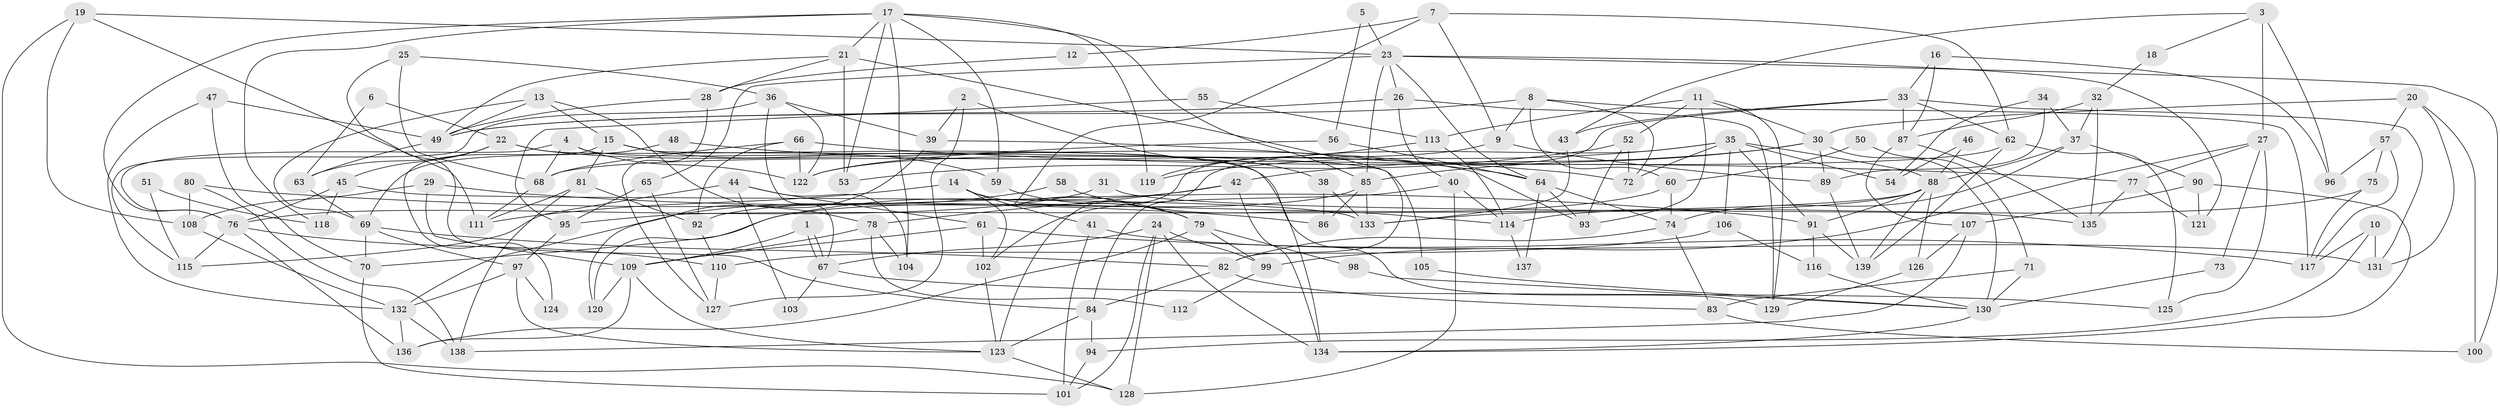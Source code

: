 // coarse degree distribution, {14: 0.03571428571428571, 6: 0.09523809523809523, 4: 0.20238095238095238, 5: 0.15476190476190477, 8: 0.03571428571428571, 10: 0.023809523809523808, 9: 0.023809523809523808, 12: 0.011904761904761904, 2: 0.11904761904761904, 11: 0.011904761904761904, 7: 0.047619047619047616, 3: 0.23809523809523808}
// Generated by graph-tools (version 1.1) at 2025/51/03/04/25 22:51:21]
// undirected, 139 vertices, 278 edges
graph export_dot {
  node [color=gray90,style=filled];
  1;
  2;
  3;
  4;
  5;
  6;
  7;
  8;
  9;
  10;
  11;
  12;
  13;
  14;
  15;
  16;
  17;
  18;
  19;
  20;
  21;
  22;
  23;
  24;
  25;
  26;
  27;
  28;
  29;
  30;
  31;
  32;
  33;
  34;
  35;
  36;
  37;
  38;
  39;
  40;
  41;
  42;
  43;
  44;
  45;
  46;
  47;
  48;
  49;
  50;
  51;
  52;
  53;
  54;
  55;
  56;
  57;
  58;
  59;
  60;
  61;
  62;
  63;
  64;
  65;
  66;
  67;
  68;
  69;
  70;
  71;
  72;
  73;
  74;
  75;
  76;
  77;
  78;
  79;
  80;
  81;
  82;
  83;
  84;
  85;
  86;
  87;
  88;
  89;
  90;
  91;
  92;
  93;
  94;
  95;
  96;
  97;
  98;
  99;
  100;
  101;
  102;
  103;
  104;
  105;
  106;
  107;
  108;
  109;
  110;
  111;
  112;
  113;
  114;
  115;
  116;
  117;
  118;
  119;
  120;
  121;
  122;
  123;
  124;
  125;
  126;
  127;
  128;
  129;
  130;
  131;
  132;
  133;
  134;
  135;
  136;
  137;
  138;
  139;
  1 -- 67;
  1 -- 67;
  1 -- 109;
  2 -- 39;
  2 -- 127;
  2 -- 38;
  3 -- 43;
  3 -- 96;
  3 -- 18;
  3 -- 27;
  4 -- 76;
  4 -- 68;
  4 -- 122;
  4 -- 134;
  5 -- 23;
  5 -- 56;
  6 -- 63;
  6 -- 22;
  7 -- 62;
  7 -- 79;
  7 -- 9;
  7 -- 12;
  8 -- 60;
  8 -- 117;
  8 -- 9;
  8 -- 49;
  8 -- 72;
  9 -- 89;
  9 -- 122;
  10 -- 131;
  10 -- 117;
  10 -- 94;
  11 -- 30;
  11 -- 52;
  11 -- 93;
  11 -- 113;
  11 -- 129;
  12 -- 28;
  13 -- 78;
  13 -- 49;
  13 -- 15;
  13 -- 69;
  14 -- 79;
  14 -- 111;
  14 -- 41;
  14 -- 102;
  15 -- 81;
  15 -- 59;
  15 -- 105;
  15 -- 124;
  16 -- 87;
  16 -- 33;
  16 -- 96;
  17 -- 53;
  17 -- 85;
  17 -- 21;
  17 -- 59;
  17 -- 76;
  17 -- 104;
  17 -- 118;
  17 -- 119;
  18 -- 32;
  19 -- 23;
  19 -- 128;
  19 -- 108;
  19 -- 111;
  20 -- 131;
  20 -- 30;
  20 -- 57;
  20 -- 100;
  21 -- 82;
  21 -- 28;
  21 -- 49;
  21 -- 53;
  22 -- 129;
  22 -- 63;
  22 -- 45;
  22 -- 93;
  23 -- 85;
  23 -- 26;
  23 -- 64;
  23 -- 65;
  23 -- 100;
  23 -- 121;
  24 -- 67;
  24 -- 101;
  24 -- 99;
  24 -- 128;
  24 -- 134;
  25 -- 36;
  25 -- 84;
  25 -- 68;
  26 -- 129;
  26 -- 49;
  26 -- 40;
  27 -- 99;
  27 -- 73;
  27 -- 77;
  27 -- 125;
  28 -- 49;
  28 -- 127;
  29 -- 108;
  29 -- 109;
  29 -- 86;
  30 -- 85;
  30 -- 42;
  30 -- 89;
  30 -- 130;
  31 -- 135;
  31 -- 76;
  32 -- 87;
  32 -- 37;
  32 -- 135;
  33 -- 123;
  33 -- 62;
  33 -- 43;
  33 -- 87;
  33 -- 131;
  34 -- 89;
  34 -- 37;
  34 -- 54;
  35 -- 88;
  35 -- 91;
  35 -- 54;
  35 -- 72;
  35 -- 84;
  35 -- 106;
  35 -- 119;
  36 -- 67;
  36 -- 122;
  36 -- 39;
  36 -- 115;
  37 -- 74;
  37 -- 90;
  37 -- 88;
  38 -- 133;
  38 -- 86;
  39 -- 64;
  39 -- 120;
  40 -- 128;
  40 -- 102;
  40 -- 114;
  41 -- 101;
  41 -- 131;
  42 -- 120;
  42 -- 134;
  42 -- 78;
  43 -- 133;
  44 -- 61;
  44 -- 115;
  44 -- 103;
  44 -- 104;
  45 -- 133;
  45 -- 76;
  45 -- 118;
  46 -- 88;
  46 -- 54;
  47 -- 49;
  47 -- 132;
  47 -- 70;
  48 -- 69;
  48 -- 72;
  49 -- 63;
  50 -- 71;
  50 -- 60;
  51 -- 115;
  51 -- 118;
  52 -- 93;
  52 -- 72;
  52 -- 53;
  55 -- 113;
  55 -- 95;
  56 -- 122;
  56 -- 64;
  57 -- 117;
  57 -- 75;
  57 -- 96;
  58 -- 132;
  58 -- 114;
  59 -- 79;
  60 -- 74;
  60 -- 70;
  61 -- 102;
  61 -- 109;
  61 -- 117;
  62 -- 139;
  62 -- 68;
  62 -- 125;
  63 -- 69;
  64 -- 93;
  64 -- 74;
  64 -- 137;
  65 -- 127;
  65 -- 95;
  66 -- 122;
  66 -- 77;
  66 -- 68;
  66 -- 92;
  67 -- 125;
  67 -- 103;
  68 -- 111;
  69 -- 97;
  69 -- 70;
  69 -- 82;
  70 -- 101;
  71 -- 130;
  71 -- 83;
  73 -- 130;
  74 -- 82;
  74 -- 83;
  75 -- 114;
  75 -- 117;
  76 -- 110;
  76 -- 115;
  76 -- 136;
  77 -- 135;
  77 -- 121;
  78 -- 104;
  78 -- 109;
  78 -- 112;
  79 -- 136;
  79 -- 98;
  79 -- 99;
  80 -- 91;
  80 -- 108;
  80 -- 138;
  81 -- 138;
  81 -- 111;
  81 -- 92;
  82 -- 83;
  82 -- 84;
  83 -- 100;
  84 -- 94;
  84 -- 123;
  85 -- 86;
  85 -- 92;
  85 -- 133;
  87 -- 107;
  87 -- 135;
  88 -- 91;
  88 -- 95;
  88 -- 126;
  88 -- 133;
  88 -- 139;
  89 -- 139;
  90 -- 121;
  90 -- 134;
  90 -- 107;
  91 -- 116;
  91 -- 139;
  92 -- 110;
  94 -- 101;
  95 -- 97;
  97 -- 123;
  97 -- 124;
  97 -- 132;
  98 -- 130;
  99 -- 112;
  102 -- 123;
  105 -- 130;
  106 -- 110;
  106 -- 116;
  107 -- 138;
  107 -- 126;
  108 -- 132;
  109 -- 123;
  109 -- 120;
  109 -- 136;
  110 -- 127;
  113 -- 119;
  113 -- 114;
  114 -- 137;
  116 -- 130;
  123 -- 128;
  126 -- 129;
  130 -- 134;
  132 -- 136;
  132 -- 138;
}
